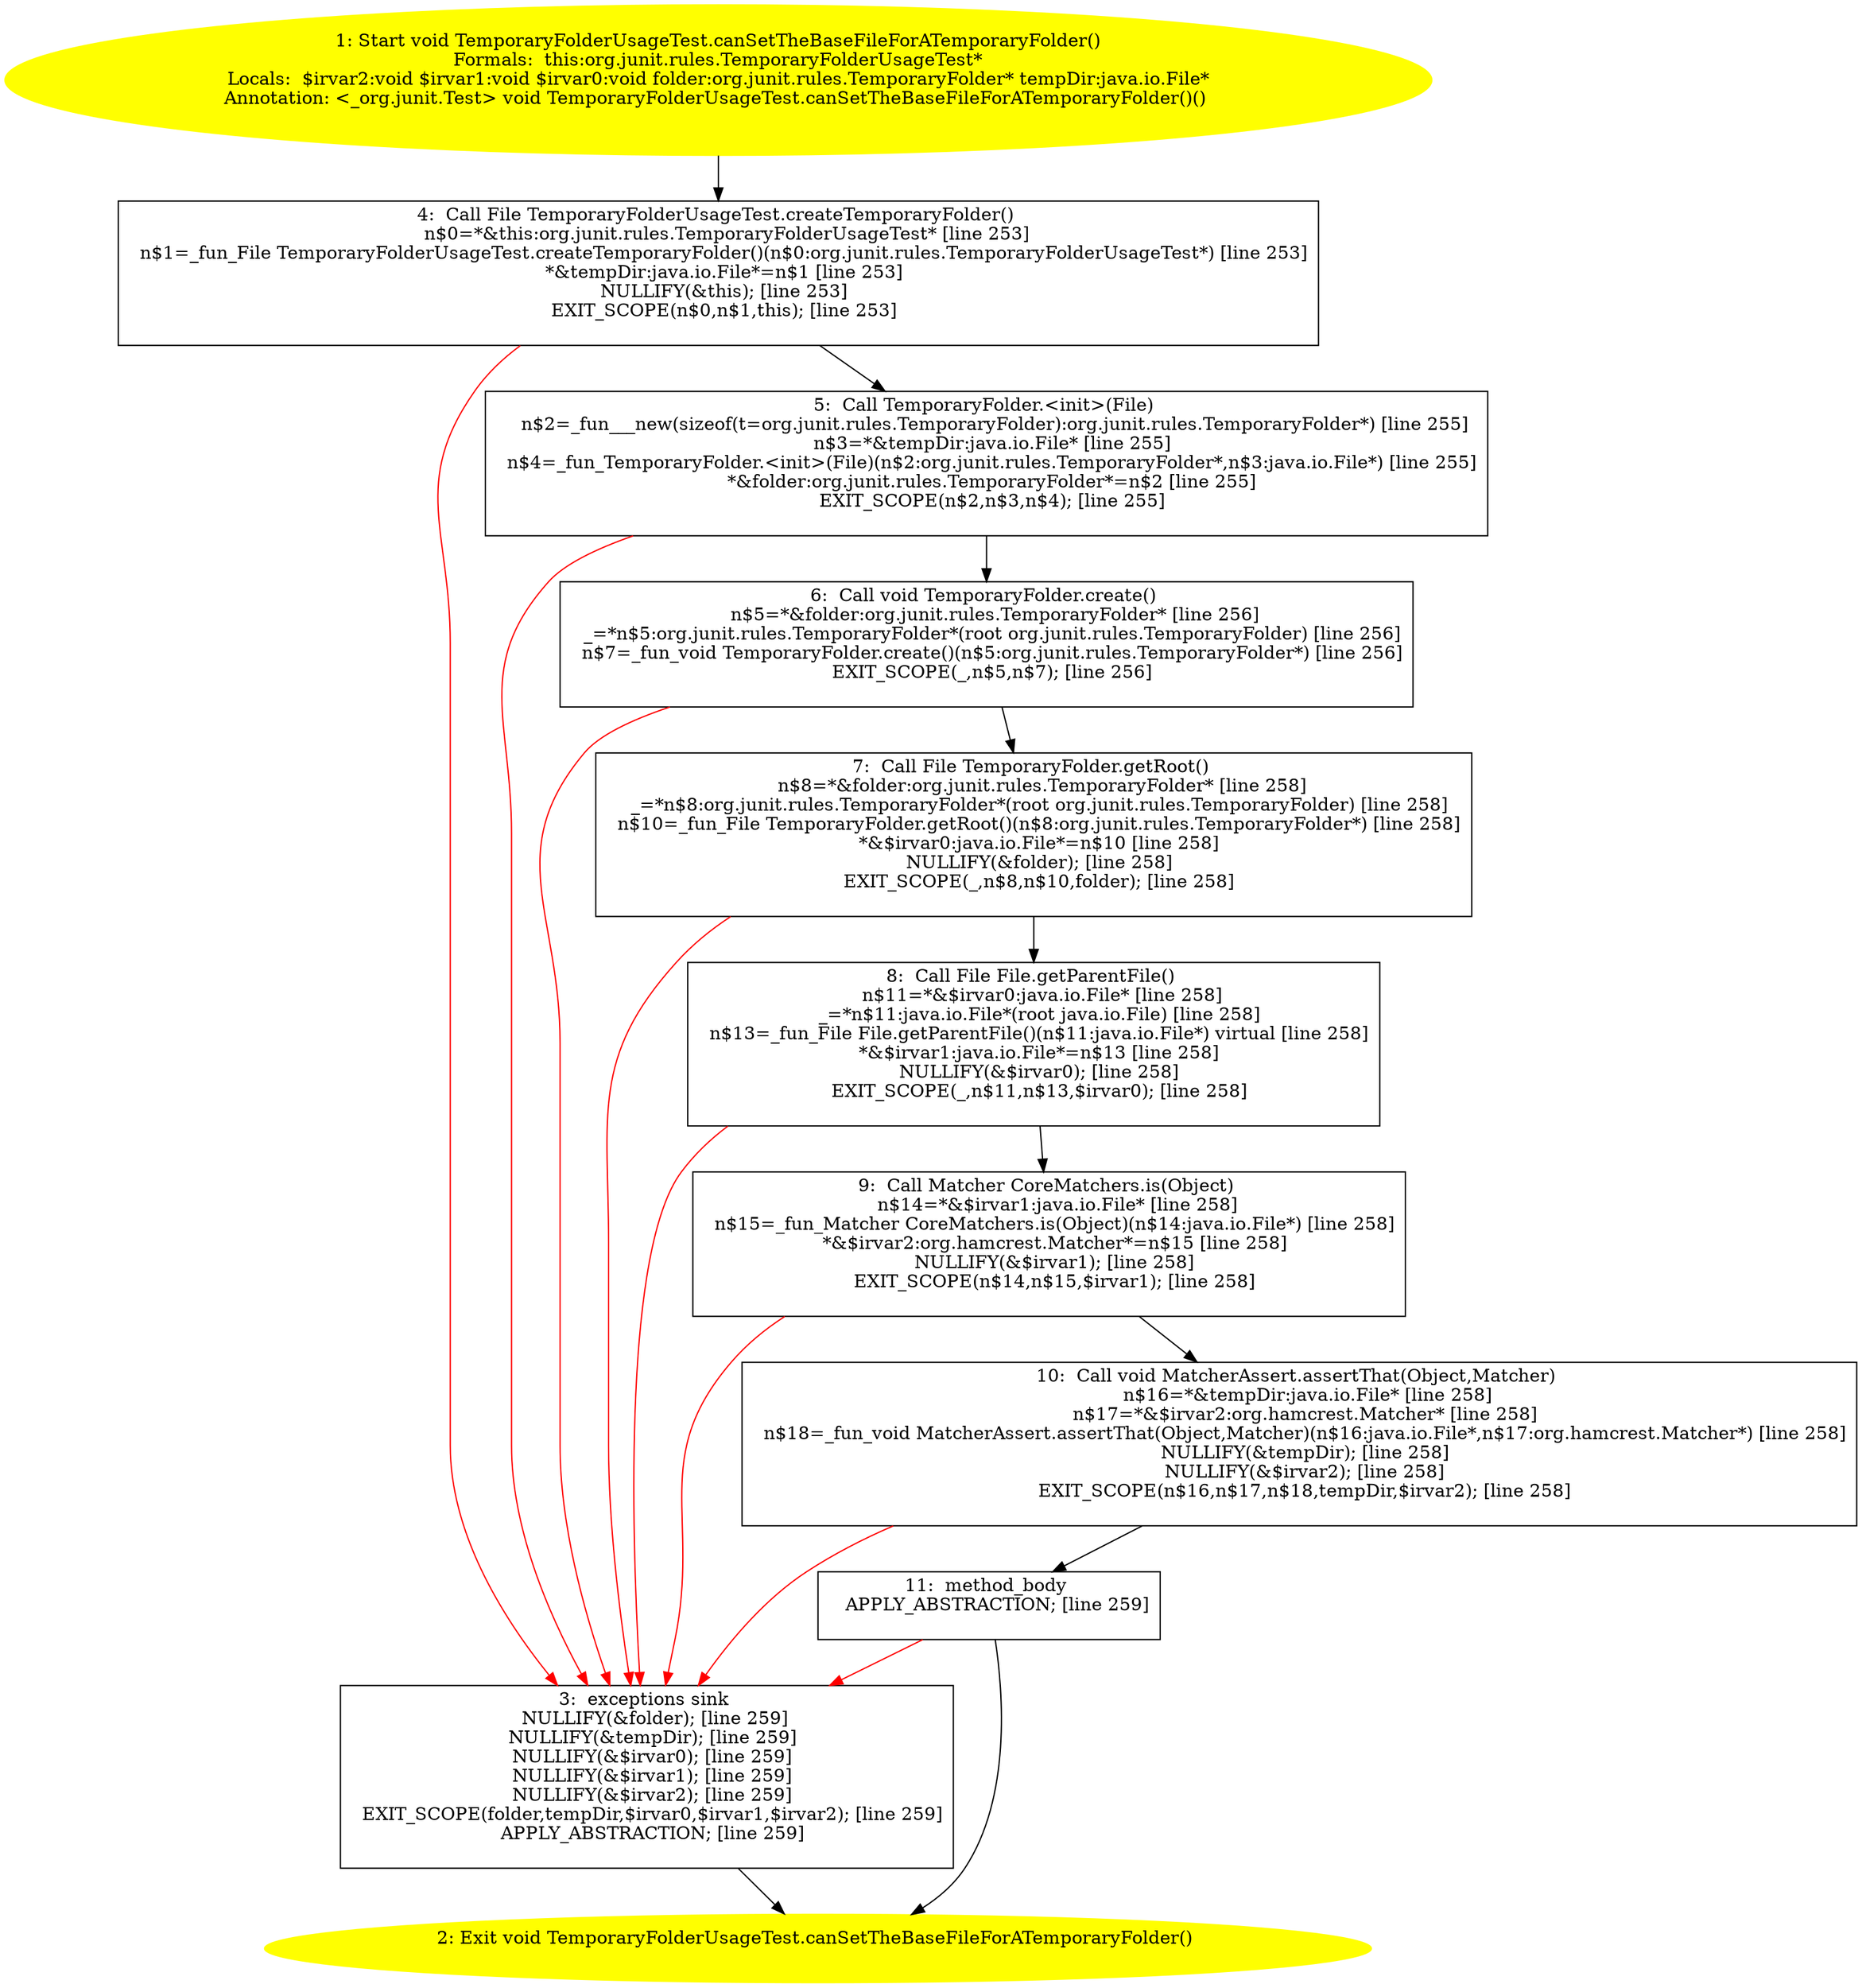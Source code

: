 /* @generated */
digraph cfg {
"org.junit.rules.TemporaryFolderUsageTest.canSetTheBaseFileForATemporaryFolder():void.da75fe20610a8b1b277f762f565141c4_1" [label="1: Start void TemporaryFolderUsageTest.canSetTheBaseFileForATemporaryFolder()\nFormals:  this:org.junit.rules.TemporaryFolderUsageTest*\nLocals:  $irvar2:void $irvar1:void $irvar0:void folder:org.junit.rules.TemporaryFolder* tempDir:java.io.File*\nAnnotation: <_org.junit.Test> void TemporaryFolderUsageTest.canSetTheBaseFileForATemporaryFolder()() \n  " color=yellow style=filled]
	

	 "org.junit.rules.TemporaryFolderUsageTest.canSetTheBaseFileForATemporaryFolder():void.da75fe20610a8b1b277f762f565141c4_1" -> "org.junit.rules.TemporaryFolderUsageTest.canSetTheBaseFileForATemporaryFolder():void.da75fe20610a8b1b277f762f565141c4_4" ;
"org.junit.rules.TemporaryFolderUsageTest.canSetTheBaseFileForATemporaryFolder():void.da75fe20610a8b1b277f762f565141c4_2" [label="2: Exit void TemporaryFolderUsageTest.canSetTheBaseFileForATemporaryFolder() \n  " color=yellow style=filled]
	

"org.junit.rules.TemporaryFolderUsageTest.canSetTheBaseFileForATemporaryFolder():void.da75fe20610a8b1b277f762f565141c4_3" [label="3:  exceptions sink \n   NULLIFY(&folder); [line 259]\n  NULLIFY(&tempDir); [line 259]\n  NULLIFY(&$irvar0); [line 259]\n  NULLIFY(&$irvar1); [line 259]\n  NULLIFY(&$irvar2); [line 259]\n  EXIT_SCOPE(folder,tempDir,$irvar0,$irvar1,$irvar2); [line 259]\n  APPLY_ABSTRACTION; [line 259]\n " shape="box"]
	

	 "org.junit.rules.TemporaryFolderUsageTest.canSetTheBaseFileForATemporaryFolder():void.da75fe20610a8b1b277f762f565141c4_3" -> "org.junit.rules.TemporaryFolderUsageTest.canSetTheBaseFileForATemporaryFolder():void.da75fe20610a8b1b277f762f565141c4_2" ;
"org.junit.rules.TemporaryFolderUsageTest.canSetTheBaseFileForATemporaryFolder():void.da75fe20610a8b1b277f762f565141c4_4" [label="4:  Call File TemporaryFolderUsageTest.createTemporaryFolder() \n   n$0=*&this:org.junit.rules.TemporaryFolderUsageTest* [line 253]\n  n$1=_fun_File TemporaryFolderUsageTest.createTemporaryFolder()(n$0:org.junit.rules.TemporaryFolderUsageTest*) [line 253]\n  *&tempDir:java.io.File*=n$1 [line 253]\n  NULLIFY(&this); [line 253]\n  EXIT_SCOPE(n$0,n$1,this); [line 253]\n " shape="box"]
	

	 "org.junit.rules.TemporaryFolderUsageTest.canSetTheBaseFileForATemporaryFolder():void.da75fe20610a8b1b277f762f565141c4_4" -> "org.junit.rules.TemporaryFolderUsageTest.canSetTheBaseFileForATemporaryFolder():void.da75fe20610a8b1b277f762f565141c4_5" ;
	 "org.junit.rules.TemporaryFolderUsageTest.canSetTheBaseFileForATemporaryFolder():void.da75fe20610a8b1b277f762f565141c4_4" -> "org.junit.rules.TemporaryFolderUsageTest.canSetTheBaseFileForATemporaryFolder():void.da75fe20610a8b1b277f762f565141c4_3" [color="red" ];
"org.junit.rules.TemporaryFolderUsageTest.canSetTheBaseFileForATemporaryFolder():void.da75fe20610a8b1b277f762f565141c4_5" [label="5:  Call TemporaryFolder.<init>(File) \n   n$2=_fun___new(sizeof(t=org.junit.rules.TemporaryFolder):org.junit.rules.TemporaryFolder*) [line 255]\n  n$3=*&tempDir:java.io.File* [line 255]\n  n$4=_fun_TemporaryFolder.<init>(File)(n$2:org.junit.rules.TemporaryFolder*,n$3:java.io.File*) [line 255]\n  *&folder:org.junit.rules.TemporaryFolder*=n$2 [line 255]\n  EXIT_SCOPE(n$2,n$3,n$4); [line 255]\n " shape="box"]
	

	 "org.junit.rules.TemporaryFolderUsageTest.canSetTheBaseFileForATemporaryFolder():void.da75fe20610a8b1b277f762f565141c4_5" -> "org.junit.rules.TemporaryFolderUsageTest.canSetTheBaseFileForATemporaryFolder():void.da75fe20610a8b1b277f762f565141c4_6" ;
	 "org.junit.rules.TemporaryFolderUsageTest.canSetTheBaseFileForATemporaryFolder():void.da75fe20610a8b1b277f762f565141c4_5" -> "org.junit.rules.TemporaryFolderUsageTest.canSetTheBaseFileForATemporaryFolder():void.da75fe20610a8b1b277f762f565141c4_3" [color="red" ];
"org.junit.rules.TemporaryFolderUsageTest.canSetTheBaseFileForATemporaryFolder():void.da75fe20610a8b1b277f762f565141c4_6" [label="6:  Call void TemporaryFolder.create() \n   n$5=*&folder:org.junit.rules.TemporaryFolder* [line 256]\n  _=*n$5:org.junit.rules.TemporaryFolder*(root org.junit.rules.TemporaryFolder) [line 256]\n  n$7=_fun_void TemporaryFolder.create()(n$5:org.junit.rules.TemporaryFolder*) [line 256]\n  EXIT_SCOPE(_,n$5,n$7); [line 256]\n " shape="box"]
	

	 "org.junit.rules.TemporaryFolderUsageTest.canSetTheBaseFileForATemporaryFolder():void.da75fe20610a8b1b277f762f565141c4_6" -> "org.junit.rules.TemporaryFolderUsageTest.canSetTheBaseFileForATemporaryFolder():void.da75fe20610a8b1b277f762f565141c4_7" ;
	 "org.junit.rules.TemporaryFolderUsageTest.canSetTheBaseFileForATemporaryFolder():void.da75fe20610a8b1b277f762f565141c4_6" -> "org.junit.rules.TemporaryFolderUsageTest.canSetTheBaseFileForATemporaryFolder():void.da75fe20610a8b1b277f762f565141c4_3" [color="red" ];
"org.junit.rules.TemporaryFolderUsageTest.canSetTheBaseFileForATemporaryFolder():void.da75fe20610a8b1b277f762f565141c4_7" [label="7:  Call File TemporaryFolder.getRoot() \n   n$8=*&folder:org.junit.rules.TemporaryFolder* [line 258]\n  _=*n$8:org.junit.rules.TemporaryFolder*(root org.junit.rules.TemporaryFolder) [line 258]\n  n$10=_fun_File TemporaryFolder.getRoot()(n$8:org.junit.rules.TemporaryFolder*) [line 258]\n  *&$irvar0:java.io.File*=n$10 [line 258]\n  NULLIFY(&folder); [line 258]\n  EXIT_SCOPE(_,n$8,n$10,folder); [line 258]\n " shape="box"]
	

	 "org.junit.rules.TemporaryFolderUsageTest.canSetTheBaseFileForATemporaryFolder():void.da75fe20610a8b1b277f762f565141c4_7" -> "org.junit.rules.TemporaryFolderUsageTest.canSetTheBaseFileForATemporaryFolder():void.da75fe20610a8b1b277f762f565141c4_8" ;
	 "org.junit.rules.TemporaryFolderUsageTest.canSetTheBaseFileForATemporaryFolder():void.da75fe20610a8b1b277f762f565141c4_7" -> "org.junit.rules.TemporaryFolderUsageTest.canSetTheBaseFileForATemporaryFolder():void.da75fe20610a8b1b277f762f565141c4_3" [color="red" ];
"org.junit.rules.TemporaryFolderUsageTest.canSetTheBaseFileForATemporaryFolder():void.da75fe20610a8b1b277f762f565141c4_8" [label="8:  Call File File.getParentFile() \n   n$11=*&$irvar0:java.io.File* [line 258]\n  _=*n$11:java.io.File*(root java.io.File) [line 258]\n  n$13=_fun_File File.getParentFile()(n$11:java.io.File*) virtual [line 258]\n  *&$irvar1:java.io.File*=n$13 [line 258]\n  NULLIFY(&$irvar0); [line 258]\n  EXIT_SCOPE(_,n$11,n$13,$irvar0); [line 258]\n " shape="box"]
	

	 "org.junit.rules.TemporaryFolderUsageTest.canSetTheBaseFileForATemporaryFolder():void.da75fe20610a8b1b277f762f565141c4_8" -> "org.junit.rules.TemporaryFolderUsageTest.canSetTheBaseFileForATemporaryFolder():void.da75fe20610a8b1b277f762f565141c4_9" ;
	 "org.junit.rules.TemporaryFolderUsageTest.canSetTheBaseFileForATemporaryFolder():void.da75fe20610a8b1b277f762f565141c4_8" -> "org.junit.rules.TemporaryFolderUsageTest.canSetTheBaseFileForATemporaryFolder():void.da75fe20610a8b1b277f762f565141c4_3" [color="red" ];
"org.junit.rules.TemporaryFolderUsageTest.canSetTheBaseFileForATemporaryFolder():void.da75fe20610a8b1b277f762f565141c4_9" [label="9:  Call Matcher CoreMatchers.is(Object) \n   n$14=*&$irvar1:java.io.File* [line 258]\n  n$15=_fun_Matcher CoreMatchers.is(Object)(n$14:java.io.File*) [line 258]\n  *&$irvar2:org.hamcrest.Matcher*=n$15 [line 258]\n  NULLIFY(&$irvar1); [line 258]\n  EXIT_SCOPE(n$14,n$15,$irvar1); [line 258]\n " shape="box"]
	

	 "org.junit.rules.TemporaryFolderUsageTest.canSetTheBaseFileForATemporaryFolder():void.da75fe20610a8b1b277f762f565141c4_9" -> "org.junit.rules.TemporaryFolderUsageTest.canSetTheBaseFileForATemporaryFolder():void.da75fe20610a8b1b277f762f565141c4_10" ;
	 "org.junit.rules.TemporaryFolderUsageTest.canSetTheBaseFileForATemporaryFolder():void.da75fe20610a8b1b277f762f565141c4_9" -> "org.junit.rules.TemporaryFolderUsageTest.canSetTheBaseFileForATemporaryFolder():void.da75fe20610a8b1b277f762f565141c4_3" [color="red" ];
"org.junit.rules.TemporaryFolderUsageTest.canSetTheBaseFileForATemporaryFolder():void.da75fe20610a8b1b277f762f565141c4_10" [label="10:  Call void MatcherAssert.assertThat(Object,Matcher) \n   n$16=*&tempDir:java.io.File* [line 258]\n  n$17=*&$irvar2:org.hamcrest.Matcher* [line 258]\n  n$18=_fun_void MatcherAssert.assertThat(Object,Matcher)(n$16:java.io.File*,n$17:org.hamcrest.Matcher*) [line 258]\n  NULLIFY(&tempDir); [line 258]\n  NULLIFY(&$irvar2); [line 258]\n  EXIT_SCOPE(n$16,n$17,n$18,tempDir,$irvar2); [line 258]\n " shape="box"]
	

	 "org.junit.rules.TemporaryFolderUsageTest.canSetTheBaseFileForATemporaryFolder():void.da75fe20610a8b1b277f762f565141c4_10" -> "org.junit.rules.TemporaryFolderUsageTest.canSetTheBaseFileForATemporaryFolder():void.da75fe20610a8b1b277f762f565141c4_11" ;
	 "org.junit.rules.TemporaryFolderUsageTest.canSetTheBaseFileForATemporaryFolder():void.da75fe20610a8b1b277f762f565141c4_10" -> "org.junit.rules.TemporaryFolderUsageTest.canSetTheBaseFileForATemporaryFolder():void.da75fe20610a8b1b277f762f565141c4_3" [color="red" ];
"org.junit.rules.TemporaryFolderUsageTest.canSetTheBaseFileForATemporaryFolder():void.da75fe20610a8b1b277f762f565141c4_11" [label="11:  method_body \n   APPLY_ABSTRACTION; [line 259]\n " shape="box"]
	

	 "org.junit.rules.TemporaryFolderUsageTest.canSetTheBaseFileForATemporaryFolder():void.da75fe20610a8b1b277f762f565141c4_11" -> "org.junit.rules.TemporaryFolderUsageTest.canSetTheBaseFileForATemporaryFolder():void.da75fe20610a8b1b277f762f565141c4_2" ;
	 "org.junit.rules.TemporaryFolderUsageTest.canSetTheBaseFileForATemporaryFolder():void.da75fe20610a8b1b277f762f565141c4_11" -> "org.junit.rules.TemporaryFolderUsageTest.canSetTheBaseFileForATemporaryFolder():void.da75fe20610a8b1b277f762f565141c4_3" [color="red" ];
}
